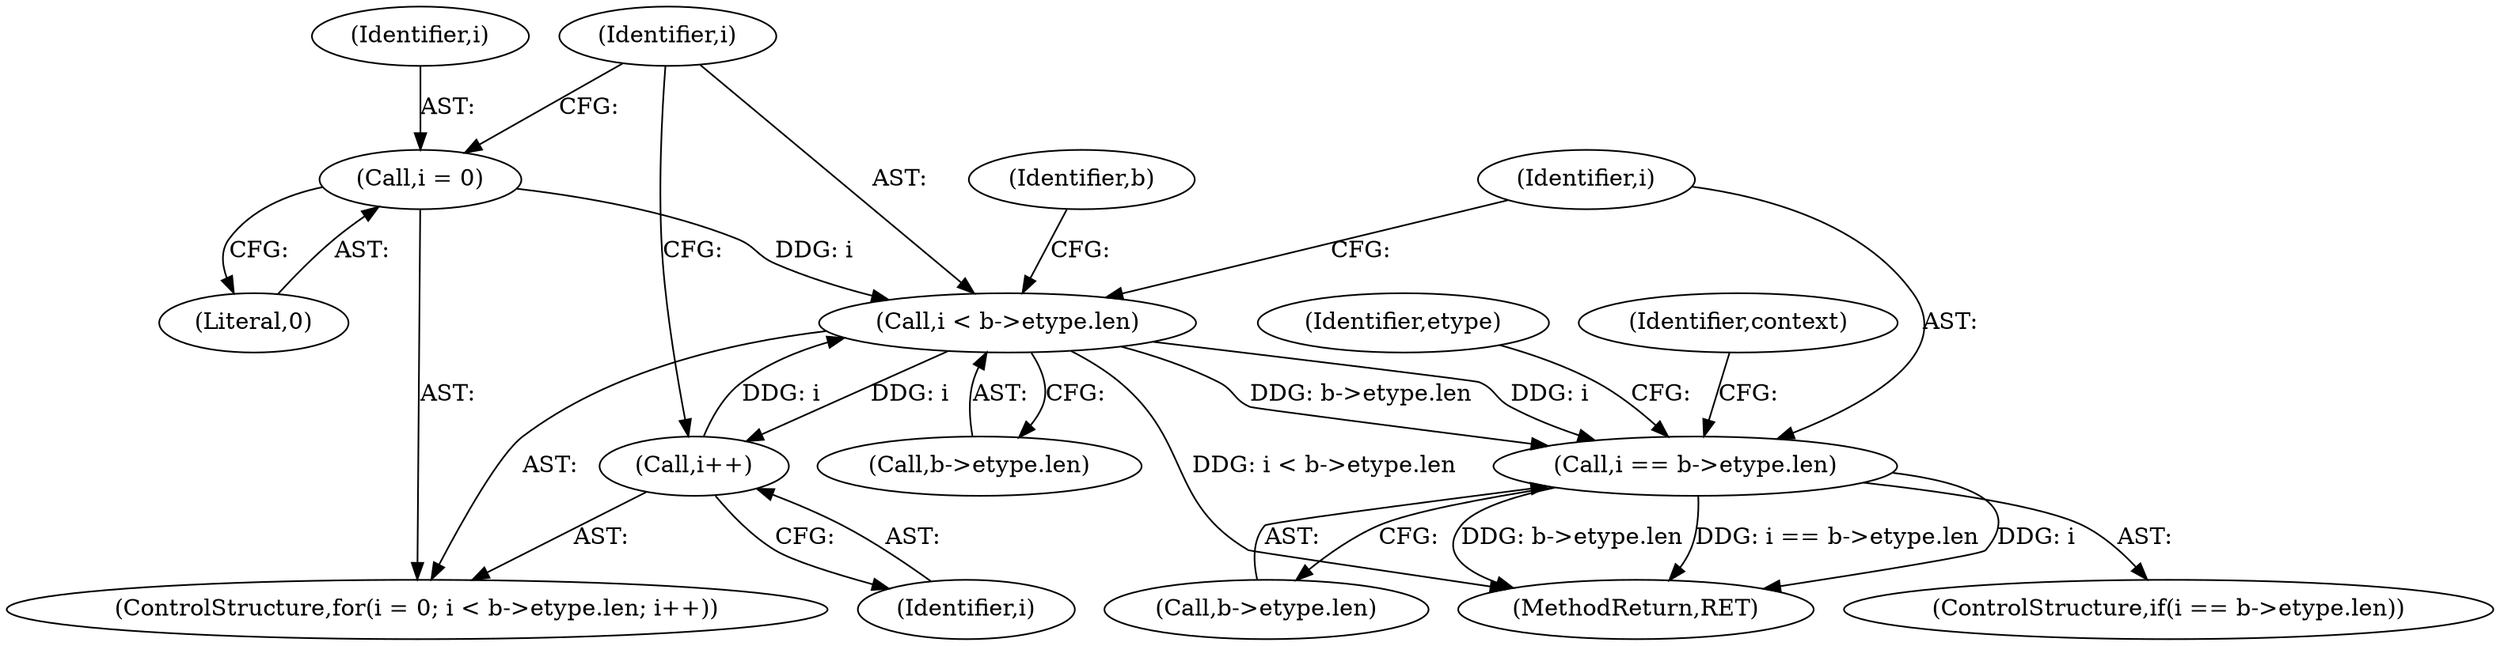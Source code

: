 digraph "0_heimdal_b1e699103f08d6a0ca46a122193c9da65f6cf837_0@pointer" {
"1000917" [label="(Call,i < b->etype.len)"];
"1000924" [label="(Call,i++)"];
"1000917" [label="(Call,i < b->etype.len)"];
"1000914" [label="(Call,i = 0)"];
"1000942" [label="(Call,i == b->etype.len)"];
"1000944" [label="(Call,b->etype.len)"];
"1000919" [label="(Call,b->etype.len)"];
"1000913" [label="(ControlStructure,for(i = 0; i < b->etype.len; i++))"];
"1000962" [label="(Identifier,etype)"];
"1000943" [label="(Identifier,i)"];
"1000925" [label="(Identifier,i)"];
"1000924" [label="(Call,i++)"];
"1000942" [label="(Call,i == b->etype.len)"];
"1000916" [label="(Literal,0)"];
"1000918" [label="(Identifier,i)"];
"1002340" [label="(MethodReturn,RET)"];
"1000941" [label="(ControlStructure,if(i == b->etype.len))"];
"1000951" [label="(Identifier,context)"];
"1000914" [label="(Call,i = 0)"];
"1000931" [label="(Identifier,b)"];
"1000915" [label="(Identifier,i)"];
"1000917" [label="(Call,i < b->etype.len)"];
"1000917" -> "1000913"  [label="AST: "];
"1000917" -> "1000919"  [label="CFG: "];
"1000918" -> "1000917"  [label="AST: "];
"1000919" -> "1000917"  [label="AST: "];
"1000931" -> "1000917"  [label="CFG: "];
"1000943" -> "1000917"  [label="CFG: "];
"1000917" -> "1002340"  [label="DDG: i < b->etype.len"];
"1000924" -> "1000917"  [label="DDG: i"];
"1000914" -> "1000917"  [label="DDG: i"];
"1000917" -> "1000924"  [label="DDG: i"];
"1000917" -> "1000942"  [label="DDG: i"];
"1000917" -> "1000942"  [label="DDG: b->etype.len"];
"1000924" -> "1000913"  [label="AST: "];
"1000924" -> "1000925"  [label="CFG: "];
"1000925" -> "1000924"  [label="AST: "];
"1000918" -> "1000924"  [label="CFG: "];
"1000914" -> "1000913"  [label="AST: "];
"1000914" -> "1000916"  [label="CFG: "];
"1000915" -> "1000914"  [label="AST: "];
"1000916" -> "1000914"  [label="AST: "];
"1000918" -> "1000914"  [label="CFG: "];
"1000942" -> "1000941"  [label="AST: "];
"1000942" -> "1000944"  [label="CFG: "];
"1000943" -> "1000942"  [label="AST: "];
"1000944" -> "1000942"  [label="AST: "];
"1000951" -> "1000942"  [label="CFG: "];
"1000962" -> "1000942"  [label="CFG: "];
"1000942" -> "1002340"  [label="DDG: i == b->etype.len"];
"1000942" -> "1002340"  [label="DDG: i"];
"1000942" -> "1002340"  [label="DDG: b->etype.len"];
}
